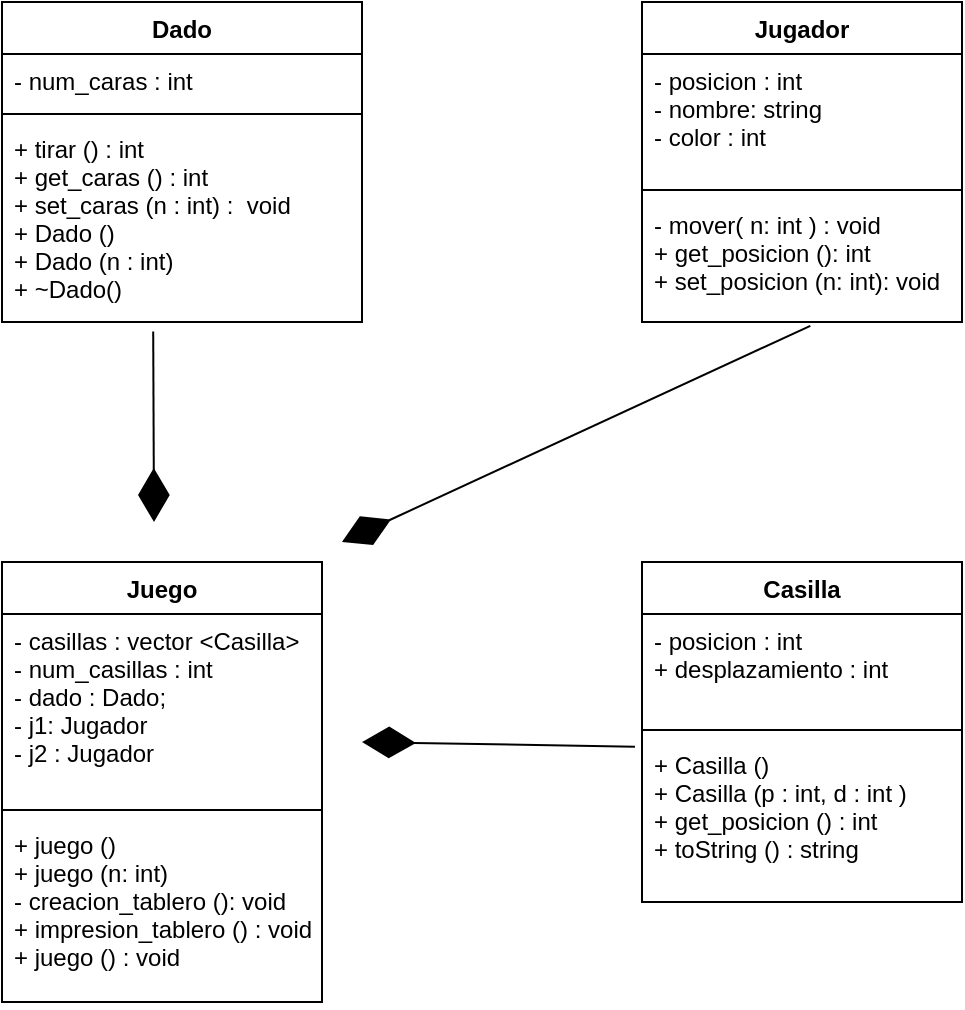 <mxfile>
    <diagram id="paBuZEqRuSsnzLYSorNM" name="Página-1">
        <mxGraphModel dx="714" dy="540" grid="1" gridSize="10" guides="1" tooltips="1" connect="1" arrows="1" fold="1" page="1" pageScale="1" pageWidth="827" pageHeight="1169" math="0" shadow="0">
            <root>
                <mxCell id="0"/>
                <mxCell id="1" parent="0"/>
                <mxCell id="10" value="Dado" style="swimlane;fontStyle=1;align=center;verticalAlign=top;childLayout=stackLayout;horizontal=1;startSize=26;horizontalStack=0;resizeParent=1;resizeParentMax=0;resizeLast=0;collapsible=1;marginBottom=0;" parent="1" vertex="1">
                    <mxGeometry x="120" y="160" width="180" height="160" as="geometry"/>
                </mxCell>
                <mxCell id="11" value="- num_caras : int" style="text;strokeColor=none;fillColor=none;align=left;verticalAlign=top;spacingLeft=4;spacingRight=4;overflow=hidden;rotatable=0;points=[[0,0.5],[1,0.5]];portConstraint=eastwest;" parent="10" vertex="1">
                    <mxGeometry y="26" width="180" height="26" as="geometry"/>
                </mxCell>
                <mxCell id="12" value="" style="line;strokeWidth=1;fillColor=none;align=left;verticalAlign=middle;spacingTop=-1;spacingLeft=3;spacingRight=3;rotatable=0;labelPosition=right;points=[];portConstraint=eastwest;strokeColor=inherit;" parent="10" vertex="1">
                    <mxGeometry y="52" width="180" height="8" as="geometry"/>
                </mxCell>
                <mxCell id="13" value="+ tirar () : int&#10;+ get_caras () : int&#10;+ set_caras (n : int) :  void&#10;+ Dado ()&#10;+ Dado (n : int)&#10;+ ~Dado()" style="text;strokeColor=none;fillColor=none;align=left;verticalAlign=top;spacingLeft=4;spacingRight=4;overflow=hidden;rotatable=0;points=[[0,0.5],[1,0.5]];portConstraint=eastwest;" parent="10" vertex="1">
                    <mxGeometry y="60" width="180" height="100" as="geometry"/>
                </mxCell>
                <mxCell id="14" value="Jugador" style="swimlane;fontStyle=1;align=center;verticalAlign=top;childLayout=stackLayout;horizontal=1;startSize=26;horizontalStack=0;resizeParent=1;resizeParentMax=0;resizeLast=0;collapsible=1;marginBottom=0;" parent="1" vertex="1">
                    <mxGeometry x="440" y="160" width="160" height="160" as="geometry"/>
                </mxCell>
                <mxCell id="15" value="- posicion : int&#10;- nombre: string &#10;- color : int&#10;" style="text;strokeColor=none;fillColor=none;align=left;verticalAlign=top;spacingLeft=4;spacingRight=4;overflow=hidden;rotatable=0;points=[[0,0.5],[1,0.5]];portConstraint=eastwest;" parent="14" vertex="1">
                    <mxGeometry y="26" width="160" height="64" as="geometry"/>
                </mxCell>
                <mxCell id="16" value="" style="line;strokeWidth=1;fillColor=none;align=left;verticalAlign=middle;spacingTop=-1;spacingLeft=3;spacingRight=3;rotatable=0;labelPosition=right;points=[];portConstraint=eastwest;strokeColor=inherit;" parent="14" vertex="1">
                    <mxGeometry y="90" width="160" height="8" as="geometry"/>
                </mxCell>
                <mxCell id="17" value="- mover( n: int ) : void&#10;+ get_posicion (): int&#10;+ set_posicion (n: int): void " style="text;strokeColor=none;fillColor=none;align=left;verticalAlign=top;spacingLeft=4;spacingRight=4;overflow=hidden;rotatable=0;points=[[0,0.5],[1,0.5]];portConstraint=eastwest;" parent="14" vertex="1">
                    <mxGeometry y="98" width="160" height="62" as="geometry"/>
                </mxCell>
                <mxCell id="19" value="Casilla" style="swimlane;fontStyle=1;align=center;verticalAlign=top;childLayout=stackLayout;horizontal=1;startSize=26;horizontalStack=0;resizeParent=1;resizeParentMax=0;resizeLast=0;collapsible=1;marginBottom=0;" parent="1" vertex="1">
                    <mxGeometry x="440" y="440" width="160" height="170" as="geometry"/>
                </mxCell>
                <mxCell id="20" value="- posicion : int&#10;+ desplazamiento : int" style="text;strokeColor=none;fillColor=none;align=left;verticalAlign=top;spacingLeft=4;spacingRight=4;overflow=hidden;rotatable=0;points=[[0,0.5],[1,0.5]];portConstraint=eastwest;" parent="19" vertex="1">
                    <mxGeometry y="26" width="160" height="54" as="geometry"/>
                </mxCell>
                <mxCell id="21" value="" style="line;strokeWidth=1;fillColor=none;align=left;verticalAlign=middle;spacingTop=-1;spacingLeft=3;spacingRight=3;rotatable=0;labelPosition=right;points=[];portConstraint=eastwest;strokeColor=inherit;" parent="19" vertex="1">
                    <mxGeometry y="80" width="160" height="8" as="geometry"/>
                </mxCell>
                <mxCell id="22" value="+ Casilla ()&#10;+ Casilla (p : int, d : int )  &#10;+ get_posicion () : int&#10;+ toString () : string" style="text;strokeColor=none;fillColor=none;align=left;verticalAlign=top;spacingLeft=4;spacingRight=4;overflow=hidden;rotatable=0;points=[[0,0.5],[1,0.5]];portConstraint=eastwest;" parent="19" vertex="1">
                    <mxGeometry y="88" width="160" height="82" as="geometry"/>
                </mxCell>
                <mxCell id="23" value="Juego" style="swimlane;fontStyle=1;align=center;verticalAlign=top;childLayout=stackLayout;horizontal=1;startSize=26;horizontalStack=0;resizeParent=1;resizeParentMax=0;resizeLast=0;collapsible=1;marginBottom=0;" parent="1" vertex="1">
                    <mxGeometry x="120" y="440" width="160" height="220" as="geometry"/>
                </mxCell>
                <mxCell id="24" value="- casillas : vector &lt;Casilla&gt;&#10;- num_casillas : int&#10;- dado : Dado; &#10;- j1: Jugador &#10;- j2 : Jugador " style="text;strokeColor=none;fillColor=none;align=left;verticalAlign=top;spacingLeft=4;spacingRight=4;overflow=hidden;rotatable=0;points=[[0,0.5],[1,0.5]];portConstraint=eastwest;" parent="23" vertex="1">
                    <mxGeometry y="26" width="160" height="94" as="geometry"/>
                </mxCell>
                <mxCell id="25" value="" style="line;strokeWidth=1;fillColor=none;align=left;verticalAlign=middle;spacingTop=-1;spacingLeft=3;spacingRight=3;rotatable=0;labelPosition=right;points=[];portConstraint=eastwest;strokeColor=inherit;" parent="23" vertex="1">
                    <mxGeometry y="120" width="160" height="8" as="geometry"/>
                </mxCell>
                <mxCell id="26" value="+ juego ()&#10;+ juego (n: int)&#10;- creacion_tablero (): void&#10;+ impresion_tablero () : void&#10;+ juego () : void" style="text;strokeColor=none;fillColor=none;align=left;verticalAlign=top;spacingLeft=4;spacingRight=4;overflow=hidden;rotatable=0;points=[[0,0.5],[1,0.5]];portConstraint=eastwest;" parent="23" vertex="1">
                    <mxGeometry y="128" width="160" height="92" as="geometry"/>
                </mxCell>
                <mxCell id="28" value="" style="endArrow=diamondThin;endFill=1;endSize=24;html=1;exitX=0.42;exitY=1.048;exitDx=0;exitDy=0;exitPerimeter=0;" edge="1" parent="1" source="13">
                    <mxGeometry width="160" relative="1" as="geometry">
                        <mxPoint x="330" y="380" as="sourcePoint"/>
                        <mxPoint x="196" y="420" as="targetPoint"/>
                    </mxGeometry>
                </mxCell>
                <mxCell id="29" value="" style="endArrow=diamondThin;endFill=1;endSize=24;html=1;exitX=0.526;exitY=1.031;exitDx=0;exitDy=0;exitPerimeter=0;" edge="1" parent="1" source="17">
                    <mxGeometry width="160" relative="1" as="geometry">
                        <mxPoint x="330" y="380" as="sourcePoint"/>
                        <mxPoint x="290" y="430" as="targetPoint"/>
                    </mxGeometry>
                </mxCell>
                <mxCell id="30" value="" style="endArrow=diamondThin;endFill=1;endSize=24;html=1;exitX=-0.022;exitY=0.053;exitDx=0;exitDy=0;exitPerimeter=0;" edge="1" parent="1" source="22">
                    <mxGeometry width="160" relative="1" as="geometry">
                        <mxPoint x="420" y="530" as="sourcePoint"/>
                        <mxPoint x="300" y="530" as="targetPoint"/>
                    </mxGeometry>
                </mxCell>
            </root>
        </mxGraphModel>
    </diagram>
</mxfile>